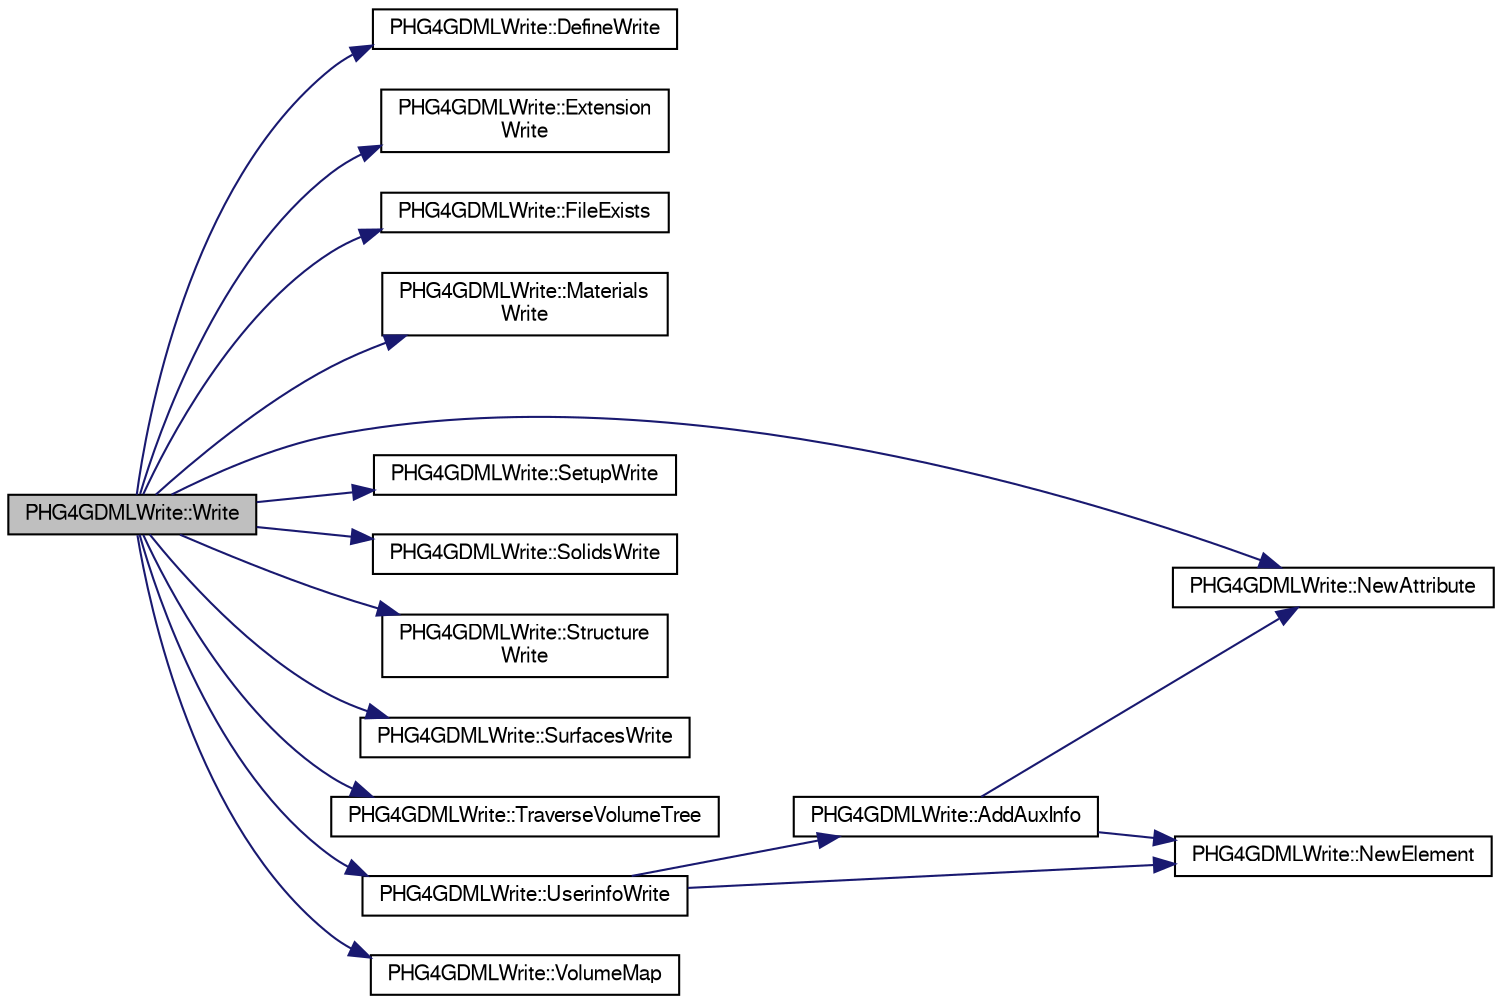 digraph "PHG4GDMLWrite::Write"
{
  bgcolor="transparent";
  edge [fontname="FreeSans",fontsize="10",labelfontname="FreeSans",labelfontsize="10"];
  node [fontname="FreeSans",fontsize="10",shape=record];
  rankdir="LR";
  Node1 [label="PHG4GDMLWrite::Write",height=0.2,width=0.4,color="black", fillcolor="grey75", style="filled" fontcolor="black"];
  Node1 -> Node2 [color="midnightblue",fontsize="10",style="solid",fontname="FreeSans"];
  Node2 [label="PHG4GDMLWrite::DefineWrite",height=0.2,width=0.4,color="black",URL="$dd/db5/classPHG4GDMLWrite.html#a8cc6d3ef282aa5c21cc9066e3fd45567"];
  Node1 -> Node3 [color="midnightblue",fontsize="10",style="solid",fontname="FreeSans"];
  Node3 [label="PHG4GDMLWrite::Extension\lWrite",height=0.2,width=0.4,color="black",URL="$dd/db5/classPHG4GDMLWrite.html#a4940da7fd3385b169dcca73885d29060"];
  Node1 -> Node4 [color="midnightblue",fontsize="10",style="solid",fontname="FreeSans"];
  Node4 [label="PHG4GDMLWrite::FileExists",height=0.2,width=0.4,color="black",URL="$dd/db5/classPHG4GDMLWrite.html#abac8d16ed8e19e2292a85cdf072b4c70"];
  Node1 -> Node5 [color="midnightblue",fontsize="10",style="solid",fontname="FreeSans"];
  Node5 [label="PHG4GDMLWrite::Materials\lWrite",height=0.2,width=0.4,color="black",URL="$dd/db5/classPHG4GDMLWrite.html#a53261ba42feb5edb57ac7d491689c96a"];
  Node1 -> Node6 [color="midnightblue",fontsize="10",style="solid",fontname="FreeSans"];
  Node6 [label="PHG4GDMLWrite::NewAttribute",height=0.2,width=0.4,color="black",URL="$dd/db5/classPHG4GDMLWrite.html#afe96dc9fdc7c1a0a1a96b59dc15dffa2"];
  Node1 -> Node7 [color="midnightblue",fontsize="10",style="solid",fontname="FreeSans"];
  Node7 [label="PHG4GDMLWrite::SetupWrite",height=0.2,width=0.4,color="black",URL="$dd/db5/classPHG4GDMLWrite.html#a8f3e8db841418dfa32a3da46aa223906"];
  Node1 -> Node8 [color="midnightblue",fontsize="10",style="solid",fontname="FreeSans"];
  Node8 [label="PHG4GDMLWrite::SolidsWrite",height=0.2,width=0.4,color="black",URL="$dd/db5/classPHG4GDMLWrite.html#a5db5a6e0966558d6fa8f6a0ce857d939"];
  Node1 -> Node9 [color="midnightblue",fontsize="10",style="solid",fontname="FreeSans"];
  Node9 [label="PHG4GDMLWrite::Structure\lWrite",height=0.2,width=0.4,color="black",URL="$dd/db5/classPHG4GDMLWrite.html#a16a077aea77c05bd1b9294f1a1bab1a7"];
  Node1 -> Node10 [color="midnightblue",fontsize="10",style="solid",fontname="FreeSans"];
  Node10 [label="PHG4GDMLWrite::SurfacesWrite",height=0.2,width=0.4,color="black",URL="$dd/db5/classPHG4GDMLWrite.html#ae601b41044ca209fb2a40ba7c7b344ba"];
  Node1 -> Node11 [color="midnightblue",fontsize="10",style="solid",fontname="FreeSans"];
  Node11 [label="PHG4GDMLWrite::TraverseVolumeTree",height=0.2,width=0.4,color="black",URL="$dd/db5/classPHG4GDMLWrite.html#abbdd4c16796c389084d591e3c81d2c2d"];
  Node1 -> Node12 [color="midnightblue",fontsize="10",style="solid",fontname="FreeSans"];
  Node12 [label="PHG4GDMLWrite::UserinfoWrite",height=0.2,width=0.4,color="black",URL="$dd/db5/classPHG4GDMLWrite.html#ad88e00edb1ab511595a627d730fd3634"];
  Node12 -> Node13 [color="midnightblue",fontsize="10",style="solid",fontname="FreeSans"];
  Node13 [label="PHG4GDMLWrite::AddAuxInfo",height=0.2,width=0.4,color="black",URL="$dd/db5/classPHG4GDMLWrite.html#a53eca251f60adbf07bc9e966ff9262a0"];
  Node13 -> Node6 [color="midnightblue",fontsize="10",style="solid",fontname="FreeSans"];
  Node13 -> Node14 [color="midnightblue",fontsize="10",style="solid",fontname="FreeSans"];
  Node14 [label="PHG4GDMLWrite::NewElement",height=0.2,width=0.4,color="black",URL="$dd/db5/classPHG4GDMLWrite.html#ada0a5579d406ec27f3150711ab83becc"];
  Node12 -> Node14 [color="midnightblue",fontsize="10",style="solid",fontname="FreeSans"];
  Node1 -> Node15 [color="midnightblue",fontsize="10",style="solid",fontname="FreeSans"];
  Node15 [label="PHG4GDMLWrite::VolumeMap",height=0.2,width=0.4,color="black",URL="$dd/db5/classPHG4GDMLWrite.html#a2e03286e47cae3a6bb779696e865a801"];
}
